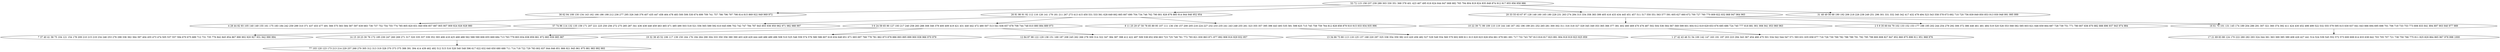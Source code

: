 digraph true_tree {
	"0" -> "1"
	"0" -> "2"
	"2" -> "3"
	"0" -> "4"
	"2" -> "5"
	"1" -> "6"
	"4" -> "7"
	"4" -> "8"
	"2" -> "9"
	"5" -> "10"
	"4" -> "11"
	"5" -> "12"
	"7" -> "13"
	"9" -> "14"
	"0" -> "15"
	"10" -> "16"
	"11" -> "17"
	"5" -> "18"
	"3" -> "19"
	"0" [label="53 72 115 158 237 239 289 303 330 351 368 378 401 423 467 495 616 624 644 647 668 682 765 794 804 819 824 835 848 874 912 917 955 956 958 986"];
	"1" [label="36 62 94 108 130 134 143 162 166 186 198 212 236 277 295 326 348 376 407 435 447 458 464 478 483 500 506 530 674 699 709 741 757 786 796 797 798 814 815 869 922 949 969 972"];
	"2" [label="26 81 86 91 92 112 116 126 141 179 181 211 267 273 413 415 450 531 533 561 628 649 662 665 667 690 704 734 746 762 790 801 826 876 885 914 944 946 952 954"];
	"3" [label="57 74 96 114 132 135 159 171 207 221 225 250 256 272 275 285 287 341 436 438 448 459 463 465 471 485 490 503 518 521 556 565 589 592 610 645 696 702 742 747 784 787 843 855 936 950 962 971 982 988 997"];
	"4" [label="20 33 55 63 67 97 128 148 160 165 180 228 231 263 274 284 315 334 358 383 399 405 416 433 434 445 451 457 511 517 550 551 563 577 591 605 627 660 672 700 727 760 770 809 822 832 868 947 964 965"];
	"5" [label="3 6 24 59 65 90 127 193 217 240 258 283 288 308 346 379 400 409 419 421 431 440 442 472 480 507 513 541 636 657 678 708 744 748 810 880 884 889 973"];
	"6" [label="4 28 44 82 93 105 140 149 155 161 175 183 184 242 259 299 310 371 437 453 477 491 566 575 583 584 587 597 639 683 736 737 752 754 755 774 785 805 820 831 840 856 857 887 905 907 909 924 926 928 980"];
	"7" [label="10 22 39 71 99 109 110 119 144 146 167 182 196 199 201 252 265 281 300 302 311 316 318 327 329 345 349 353 365 366 377 381 402 460 469 470 476 487 502 504 536 564 567 569 599 601 604 612 619 629 653 676 685 686 724 740 777 818 881 901 906 941 953 960 963"];
	"8" [label="2 5 9 35 60 64 79 102 133 152 153 177 188 195 202 244 254 279 292 306 372 386 446 461 481 484 519 520 526 553 568 582 585 603 621 646 659 664 687 728 739 751 771 780 807 836 870 882 888 896 937 943 974 984"];
	"9" [label="8 11 25 29 47 50 78 85 89 95 107 111 136 156 157 200 205 216 224 227 232 233 235 241 243 248 255 261 323 355 357 395 396 443 493 535 581 598 625 715 745 758 759 764 812 828 858 879 910 915 933 934 935 996"];
	"10" [label="14 15 18 23 30 76 172 185 230 247 260 269 271 317 320 335 337 339 352 393 406 418 425 468 488 562 588 590 606 655 669 684 713 763 779 803 834 838 859 861 872 883 939 985 987"];
	"11" [label="16 61 70 101 131 145 174 189 204 286 291 307 321 360 374 392 411 424 430 452 498 499 522 532 555 579 595 615 630 637 641 643 666 694 695 698 701 706 719 733 753 773 806 833 841 894 897 903 940 977 989"];
	"12" [label="19 32 38 45 52 106 117 139 150 164 176 194 264 290 304 333 350 356 380 390 403 428 429 444 449 486 489 496 508 510 525 546 559 574 576 580 586 607 618 634 648 651 671 693 697 768 778 781 862 873 878 886 893 895 899 900 938 966 970 979"];
	"13" [label="1 27 42 43 46 51 54 100 142 147 163 191 197 203 223 294 343 367 454 466 475 501 534 542 544 547 571 593 631 635 658 677 716 726 730 769 782 788 789 791 792 795 799 800 808 827 847 852 860 875 898 911 951 968 976"];
	"14" [label="13 34 66 73 80 113 118 125 137 168 220 297 325 338 354 359 382 410 420 456 482 527 529 549 554 560 570 602 609 611 613 620 623 626 654 661 679 681 691 717 732 743 767 813 816 817 823 891 904 918 919 923 925 959"];
	"15" [label="31 48 49 56 68 190 192 206 218 226 238 249 251 296 301 331 332 340 342 417 432 479 494 523 543 558 578 673 692 710 720 756 839 849 850 853 913 930 948 991 995 999"];
	"16" [label="77 103 120 123 173 213 214 229 257 268 270 305 312 313 319 328 370 373 375 388 391 394 414 439 462 492 512 515 516 528 540 548 596 617 622 632 640 650 680 688 711 714 718 722 729 783 802 837 844 846 851 866 921 945 961 975 981 983 992 993"];
	"17" [label="17 21 69 83 88 124 170 222 280 282 293 324 344 361 363 369 385 389 408 426 427 441 514 524 539 545 552 572 573 600 608 614 633 638 642 703 705 707 721 738 750 766 775 811 825 829 864 865 967 978 998 1000"];
	"18" [label="12 84 87 98 122 129 138 151 169 187 208 245 262 266 278 309 314 322 347 384 387 398 412 422 497 509 538 652 656 663 723 725 749 761 772 793 821 830 863 871 877 892 908 916 929 932 957"];
	"19" [label="7 37 40 41 58 75 104 121 154 178 209 210 215 219 234 246 253 276 298 336 362 364 397 404 455 473 474 505 537 557 594 670 675 689 712 731 735 776 842 845 854 867 890 902 920 927 931 942 990 994"];
}
